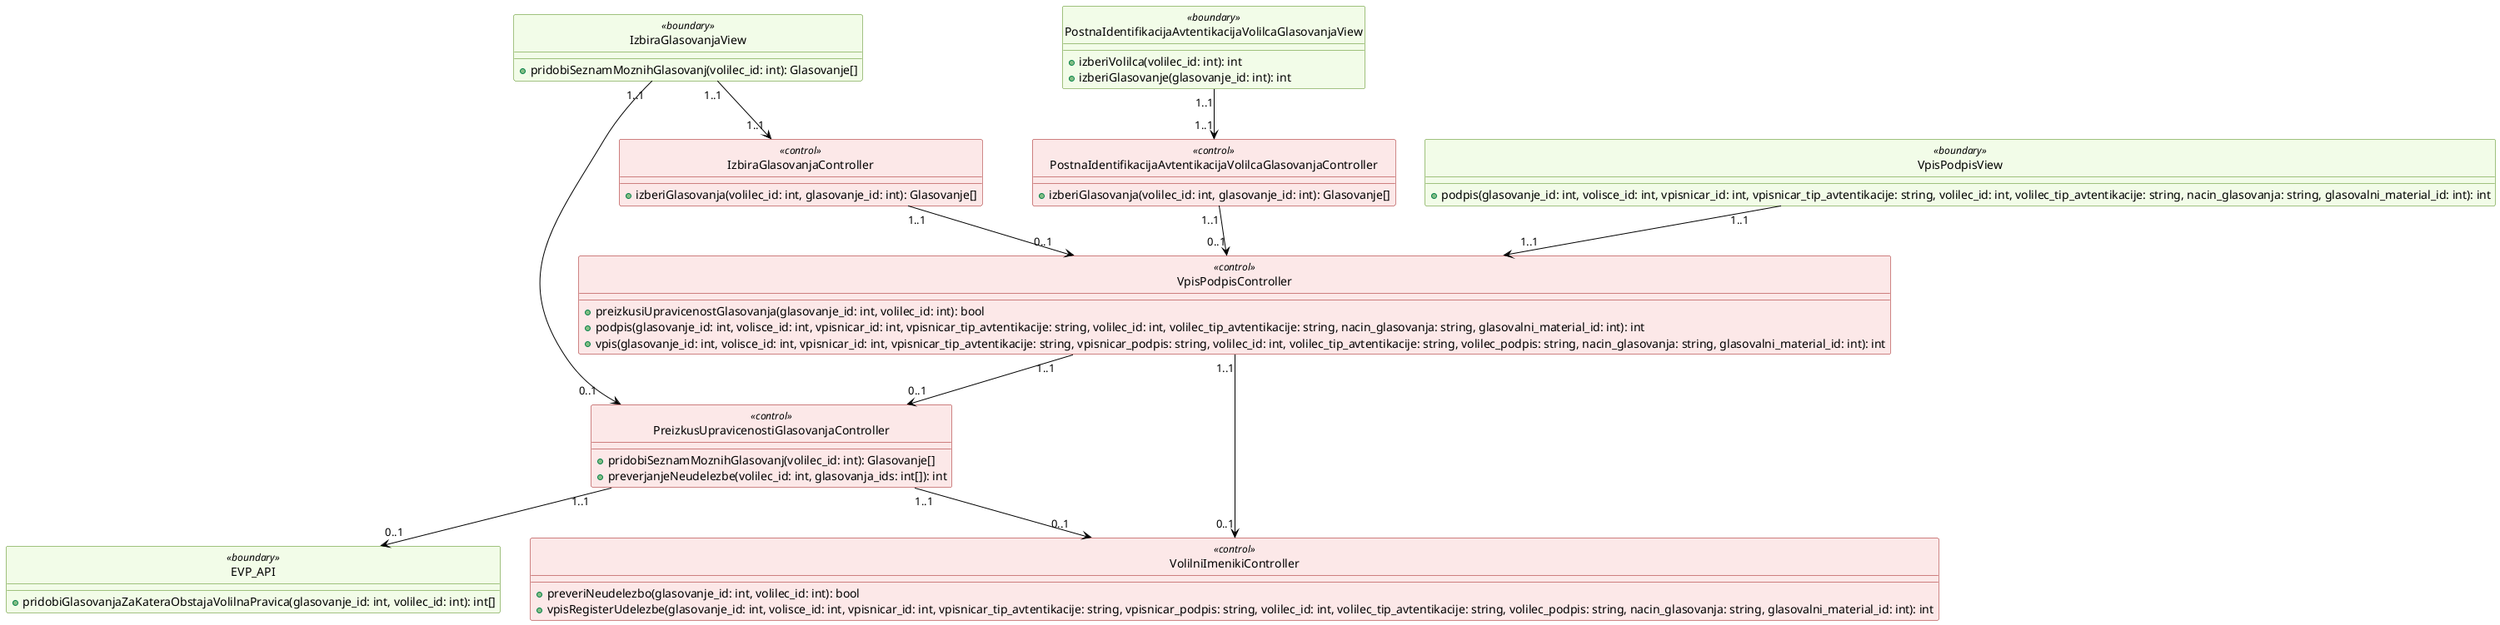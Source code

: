 @startuml Vpis udeležbe
skinparam groupInheritance 2
skinparam class {
  borderColor #5FB8EC
  arrowColor black
}

hide circle
skinparam class<<boundary>> {
  backgroundColor #f2fce8
  borderColor #4d8712
}
skinparam class<<control>> {
  backgroundColor #fce8e8
  borderColor #9e1515
}
skinparam class<<entity>> {
  backgroundColor #e8f5fc
}

class IzbiraGlasovanjaView << boundary >> {
  +pridobiSeznamMoznihGlasovanj(volilec_id: int): Glasovanje[]
}

class IzbiraGlasovanjaController << control >> {
  +izberiGlasovanja(volilec_id: int, glasovanje_id: int): Glasovanje[]
}

class PreizkusUpravicenostiGlasovanjaController << control >> {
  +pridobiSeznamMoznihGlasovanj(volilec_id: int): Glasovanje[]
  +preverjanjeNeudelezbe(volilec_id: int, glasovanja_ids: int[]): int
}

class PostnaIdentifikacijaAvtentikacijaVolilcaGlasovanjaView << boundary >> {
  +izberiVolilca(volilec_id: int): int
  +izberiGlasovanje(glasovanje_id: int): int
}

class PostnaIdentifikacijaAvtentikacijaVolilcaGlasovanjaController << control >> {
  +izberiGlasovanja(volilec_id: int, glasovanje_id: int): Glasovanje[]
}

class VolilniImenikiController << control >> {
  +preveriNeudelezbo(glasovanje_id: int, volilec_id: int): bool
  +vpisRegisterUdelezbe(glasovanje_id: int, volisce_id: int, vpisnicar_id: int, vpisnicar_tip_avtentikacije: string, vpisnicar_podpis: string, volilec_id: int, volilec_tip_avtentikacije: string, volilec_podpis: string, nacin_glasovanja: string, glasovalni_material_id: int): int
}

class VpisPodpisView << boundary >> {
  +podpis(glasovanje_id: int, volisce_id: int, vpisnicar_id: int, vpisnicar_tip_avtentikacije: string, volilec_id: int, volilec_tip_avtentikacije: string, nacin_glasovanja: string, glasovalni_material_id: int): int
}

class VpisPodpisController << control >> {
  +preizkusiUpravicenostGlasovanja(glasovanje_id: int, volilec_id: int): bool
  +podpis(glasovanje_id: int, volisce_id: int, vpisnicar_id: int, vpisnicar_tip_avtentikacije: string, volilec_id: int, volilec_tip_avtentikacije: string, nacin_glasovanja: string, glasovalni_material_id: int): int
  +vpis(glasovanje_id: int, volisce_id: int, vpisnicar_id: int, vpisnicar_tip_avtentikacije: string, vpisnicar_podpis: string, volilec_id: int, volilec_tip_avtentikacije: string, volilec_podpis: string, nacin_glasovanja: string, glasovalni_material_id: int): int
}

class EVP_API << boundary >> {
  +pridobiGlasovanjaZaKateraObstajaVolilnaPravica(glasovanje_id: int, volilec_id: int): int[]
}

IzbiraGlasovanjaView "1..1" --> "0..1" PreizkusUpravicenostiGlasovanjaController
IzbiraGlasovanjaView "1..1" --> "1..1" IzbiraGlasovanjaController
PreizkusUpravicenostiGlasovanjaController "1..1" --> "0..1" EVP_API
PreizkusUpravicenostiGlasovanjaController "1..1" --> "0..1" VolilniImenikiController

PostnaIdentifikacijaAvtentikacijaVolilcaGlasovanjaView "1..1" --> "1..1" PostnaIdentifikacijaAvtentikacijaVolilcaGlasovanjaController
PostnaIdentifikacijaAvtentikacijaVolilcaGlasovanjaController "1..1" --> "0..1" VpisPodpisController

IzbiraGlasovanjaController "1..1" --> "0..1" VpisPodpisController
VpisPodpisController "1..1" --> "0..1" PreizkusUpravicenostiGlasovanjaController

VpisPodpisView "1..1" --> "1..1" VpisPodpisController
VpisPodpisController "1..1" --> "0..1" VolilniImenikiController
@enduml